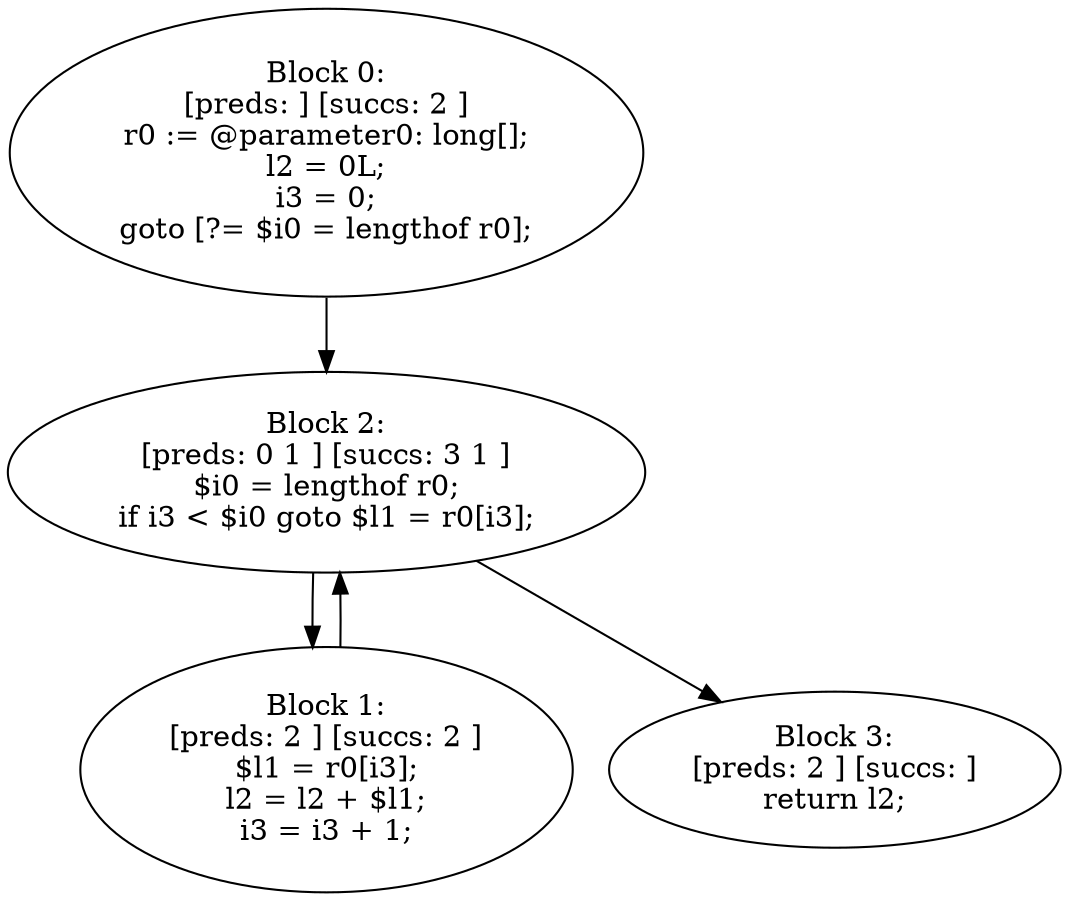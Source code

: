 digraph "unitGraph" {
    "Block 0:
[preds: ] [succs: 2 ]
r0 := @parameter0: long[];
l2 = 0L;
i3 = 0;
goto [?= $i0 = lengthof r0];
"
    "Block 1:
[preds: 2 ] [succs: 2 ]
$l1 = r0[i3];
l2 = l2 + $l1;
i3 = i3 + 1;
"
    "Block 2:
[preds: 0 1 ] [succs: 3 1 ]
$i0 = lengthof r0;
if i3 < $i0 goto $l1 = r0[i3];
"
    "Block 3:
[preds: 2 ] [succs: ]
return l2;
"
    "Block 0:
[preds: ] [succs: 2 ]
r0 := @parameter0: long[];
l2 = 0L;
i3 = 0;
goto [?= $i0 = lengthof r0];
"->"Block 2:
[preds: 0 1 ] [succs: 3 1 ]
$i0 = lengthof r0;
if i3 < $i0 goto $l1 = r0[i3];
";
    "Block 1:
[preds: 2 ] [succs: 2 ]
$l1 = r0[i3];
l2 = l2 + $l1;
i3 = i3 + 1;
"->"Block 2:
[preds: 0 1 ] [succs: 3 1 ]
$i0 = lengthof r0;
if i3 < $i0 goto $l1 = r0[i3];
";
    "Block 2:
[preds: 0 1 ] [succs: 3 1 ]
$i0 = lengthof r0;
if i3 < $i0 goto $l1 = r0[i3];
"->"Block 3:
[preds: 2 ] [succs: ]
return l2;
";
    "Block 2:
[preds: 0 1 ] [succs: 3 1 ]
$i0 = lengthof r0;
if i3 < $i0 goto $l1 = r0[i3];
"->"Block 1:
[preds: 2 ] [succs: 2 ]
$l1 = r0[i3];
l2 = l2 + $l1;
i3 = i3 + 1;
";
}

